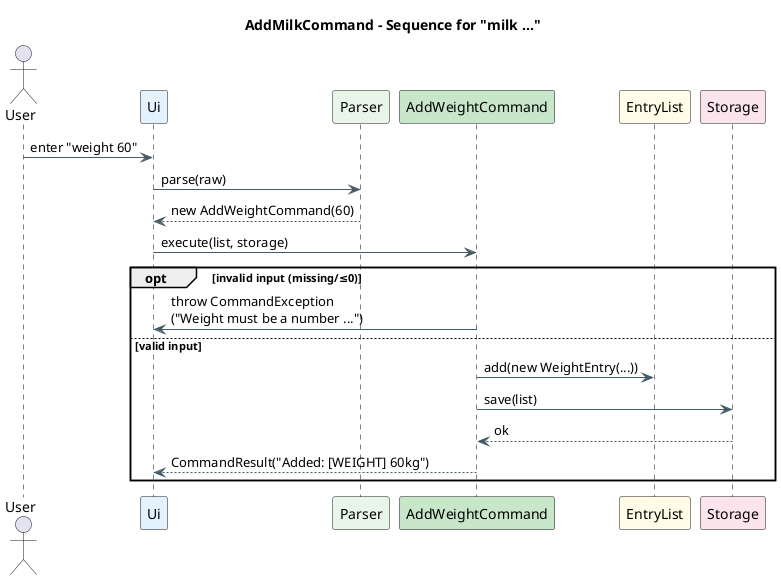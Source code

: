 @startuml
' ===== Sequence: measure waist/70 hips/98 chest/90 thigh/55 arm/30 =====
title AddMilkCommand - Sequence for "milk ..."

skinparam shadowing false
skinparam defaultFontName Arial
skinparam sequence {
  LifeLineBorderColor black
  BoxBorderColor #90A4AE
  BoxBackgroundColor #F5F7FA
  ArrowColor #455A64
  ArrowThickness 1
}

actor User
participant Ui           as UI  #E3F2FD
participant Parser       as PR  #E8F5E9
participant AddWeightCommand as AMC #C8E6C9
participant EntryList    as LIST #FFFDE7
participant Storage      as ST   #FCE4EC

User -> UI : enter "weight 60"
UI -> PR  : parse(raw)
PR --> UI  : new AddWeightCommand(60)
UI -> AMC : execute(list, storage)

opt invalid input (missing/≤0)
  AMC -> UI : throw CommandException\n("Weight must be a number ...")
else valid input
  AMC -> LIST : add(new WeightEntry(...))
  AMC -> ST   : save(list)
  ST --> AMC  : ok
  AMC --> UI  : CommandResult("Added: [WEIGHT] 60kg")
end

@enduml